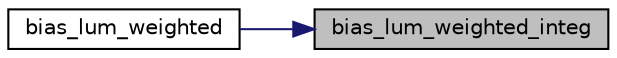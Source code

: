 digraph "bias_lum_weighted_integ"
{
 // LATEX_PDF_SIZE
  edge [fontname="Helvetica",fontsize="10",labelfontname="Helvetica",labelfontsize="10"];
  node [fontname="Helvetica",fontsize="10",shape=record];
  rankdir="RL";
  Node1 [label="bias_lum_weighted_integ",height=0.2,width=0.4,color="black", fillcolor="grey75", style="filled", fontcolor="black",tooltip="Compute the luminosityy-weighted linear and quadratic line biases."];
  Node1 -> Node2 [dir="back",color="midnightblue",fontsize="10",style="solid"];
  Node2 [label="bias_lum_weighted",height=0.2,width=0.4,color="black", fillcolor="white", style="filled",URL="$d7/d10/line__ingredients_8c.html#aa050a054d3724145e3b46788bf279c79",tooltip=" "];
}
